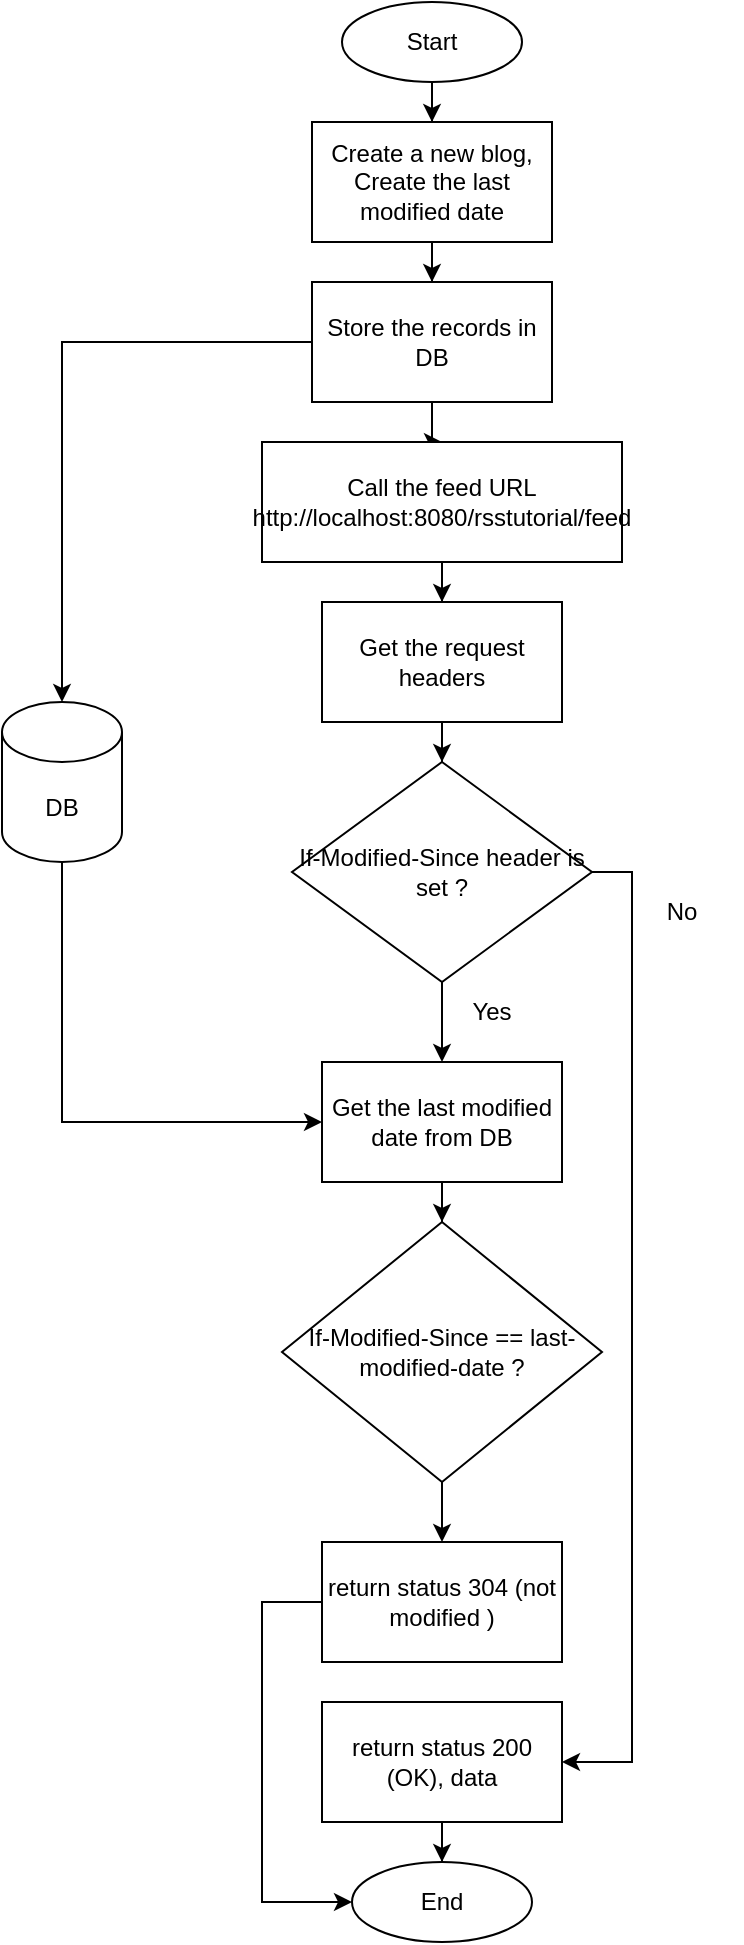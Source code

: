 <mxfile version="16.4.6" type="device"><diagram id="XjVtkhwVVqhU-RxAqPdc" name="Page-1"><mxGraphModel dx="1422" dy="762" grid="1" gridSize="10" guides="1" tooltips="1" connect="1" arrows="1" fold="1" page="1" pageScale="1" pageWidth="827" pageHeight="1169" math="0" shadow="0"><root><mxCell id="0"/><mxCell id="1" parent="0"/><mxCell id="juWee-80qnIfuP5Xo6LX-13" value="" style="edgeStyle=orthogonalEdgeStyle;rounded=0;orthogonalLoop=1;jettySize=auto;html=1;" edge="1" parent="1" source="juWee-80qnIfuP5Xo6LX-1" target="juWee-80qnIfuP5Xo6LX-3"><mxGeometry relative="1" as="geometry"/></mxCell><mxCell id="juWee-80qnIfuP5Xo6LX-1" value="Start" style="ellipse;whiteSpace=wrap;html=1;" vertex="1" parent="1"><mxGeometry x="280" y="10" width="90" height="40" as="geometry"/></mxCell><mxCell id="juWee-80qnIfuP5Xo6LX-14" value="" style="edgeStyle=orthogonalEdgeStyle;rounded=0;orthogonalLoop=1;jettySize=auto;html=1;" edge="1" parent="1" source="juWee-80qnIfuP5Xo6LX-3" target="juWee-80qnIfuP5Xo6LX-4"><mxGeometry relative="1" as="geometry"/></mxCell><mxCell id="juWee-80qnIfuP5Xo6LX-3" value="Create a new blog,&lt;br&gt;Create the last modified date" style="rounded=0;whiteSpace=wrap;html=1;" vertex="1" parent="1"><mxGeometry x="265" y="70" width="120" height="60" as="geometry"/></mxCell><mxCell id="juWee-80qnIfuP5Xo6LX-15" value="" style="edgeStyle=orthogonalEdgeStyle;rounded=0;orthogonalLoop=1;jettySize=auto;html=1;" edge="1" parent="1" source="juWee-80qnIfuP5Xo6LX-4" target="juWee-80qnIfuP5Xo6LX-5"><mxGeometry relative="1" as="geometry"/></mxCell><mxCell id="juWee-80qnIfuP5Xo6LX-16" value="" style="edgeStyle=orthogonalEdgeStyle;rounded=0;orthogonalLoop=1;jettySize=auto;html=1;" edge="1" parent="1" source="juWee-80qnIfuP5Xo6LX-4" target="juWee-80qnIfuP5Xo6LX-6"><mxGeometry relative="1" as="geometry"/></mxCell><mxCell id="juWee-80qnIfuP5Xo6LX-4" value="Store the records in DB" style="rounded=0;whiteSpace=wrap;html=1;" vertex="1" parent="1"><mxGeometry x="265" y="150" width="120" height="60" as="geometry"/></mxCell><mxCell id="juWee-80qnIfuP5Xo6LX-23" style="edgeStyle=orthogonalEdgeStyle;rounded=0;orthogonalLoop=1;jettySize=auto;html=1;entryX=0;entryY=0.5;entryDx=0;entryDy=0;" edge="1" parent="1" source="juWee-80qnIfuP5Xo6LX-5" target="juWee-80qnIfuP5Xo6LX-10"><mxGeometry relative="1" as="geometry"><Array as="points"><mxPoint x="140" y="570"/></Array></mxGeometry></mxCell><mxCell id="juWee-80qnIfuP5Xo6LX-5" value="DB" style="shape=cylinder3;whiteSpace=wrap;html=1;boundedLbl=1;backgroundOutline=1;size=15;" vertex="1" parent="1"><mxGeometry x="110" y="360" width="60" height="80" as="geometry"/></mxCell><mxCell id="juWee-80qnIfuP5Xo6LX-17" value="" style="edgeStyle=orthogonalEdgeStyle;rounded=0;orthogonalLoop=1;jettySize=auto;html=1;" edge="1" parent="1" source="juWee-80qnIfuP5Xo6LX-6" target="juWee-80qnIfuP5Xo6LX-7"><mxGeometry relative="1" as="geometry"/></mxCell><mxCell id="juWee-80qnIfuP5Xo6LX-6" value="Call the feed URL&lt;br&gt;http://localhost:8080/rsstutorial/feed" style="rounded=0;whiteSpace=wrap;html=1;" vertex="1" parent="1"><mxGeometry x="240" y="230" width="180" height="60" as="geometry"/></mxCell><mxCell id="juWee-80qnIfuP5Xo6LX-18" value="" style="edgeStyle=orthogonalEdgeStyle;rounded=0;orthogonalLoop=1;jettySize=auto;html=1;" edge="1" parent="1" source="juWee-80qnIfuP5Xo6LX-7" target="juWee-80qnIfuP5Xo6LX-8"><mxGeometry relative="1" as="geometry"/></mxCell><mxCell id="juWee-80qnIfuP5Xo6LX-7" value="Get the request headers" style="rounded=0;whiteSpace=wrap;html=1;" vertex="1" parent="1"><mxGeometry x="270" y="310" width="120" height="60" as="geometry"/></mxCell><mxCell id="juWee-80qnIfuP5Xo6LX-19" value="" style="edgeStyle=orthogonalEdgeStyle;rounded=0;orthogonalLoop=1;jettySize=auto;html=1;" edge="1" parent="1" source="juWee-80qnIfuP5Xo6LX-8" target="juWee-80qnIfuP5Xo6LX-10"><mxGeometry relative="1" as="geometry"/></mxCell><mxCell id="juWee-80qnIfuP5Xo6LX-21" style="edgeStyle=orthogonalEdgeStyle;rounded=0;orthogonalLoop=1;jettySize=auto;html=1;entryX=1;entryY=0.5;entryDx=0;entryDy=0;" edge="1" parent="1" source="juWee-80qnIfuP5Xo6LX-8" target="juWee-80qnIfuP5Xo6LX-12"><mxGeometry relative="1" as="geometry"><Array as="points"><mxPoint x="425" y="445"/><mxPoint x="425" y="890"/></Array></mxGeometry></mxCell><mxCell id="juWee-80qnIfuP5Xo6LX-8" value="If-Modified-Since header is set ?" style="rhombus;whiteSpace=wrap;html=1;" vertex="1" parent="1"><mxGeometry x="255" y="390" width="150" height="110" as="geometry"/></mxCell><mxCell id="juWee-80qnIfuP5Xo6LX-27" style="edgeStyle=orthogonalEdgeStyle;rounded=0;orthogonalLoop=1;jettySize=auto;html=1;entryX=0.5;entryY=0;entryDx=0;entryDy=0;" edge="1" parent="1" source="juWee-80qnIfuP5Xo6LX-9" target="juWee-80qnIfuP5Xo6LX-11"><mxGeometry relative="1" as="geometry"/></mxCell><mxCell id="juWee-80qnIfuP5Xo6LX-9" value="If-Modified-Since == last-modified-date ?" style="rhombus;whiteSpace=wrap;html=1;" vertex="1" parent="1"><mxGeometry x="250" y="620" width="160" height="130" as="geometry"/></mxCell><mxCell id="juWee-80qnIfuP5Xo6LX-24" value="" style="edgeStyle=orthogonalEdgeStyle;rounded=0;orthogonalLoop=1;jettySize=auto;html=1;" edge="1" parent="1" source="juWee-80qnIfuP5Xo6LX-10" target="juWee-80qnIfuP5Xo6LX-9"><mxGeometry relative="1" as="geometry"/></mxCell><mxCell id="juWee-80qnIfuP5Xo6LX-10" value="Get the last modified date from DB" style="rounded=0;whiteSpace=wrap;html=1;" vertex="1" parent="1"><mxGeometry x="270" y="540" width="120" height="60" as="geometry"/></mxCell><mxCell id="juWee-80qnIfuP5Xo6LX-31" style="edgeStyle=orthogonalEdgeStyle;rounded=0;orthogonalLoop=1;jettySize=auto;html=1;entryX=0;entryY=0.5;entryDx=0;entryDy=0;" edge="1" parent="1" source="juWee-80qnIfuP5Xo6LX-11" target="juWee-80qnIfuP5Xo6LX-29"><mxGeometry relative="1" as="geometry"><Array as="points"><mxPoint x="240" y="810"/><mxPoint x="240" y="960"/></Array></mxGeometry></mxCell><mxCell id="juWee-80qnIfuP5Xo6LX-11" value="return status 304 (not modified )" style="rounded=0;whiteSpace=wrap;html=1;" vertex="1" parent="1"><mxGeometry x="270" y="780" width="120" height="60" as="geometry"/></mxCell><mxCell id="juWee-80qnIfuP5Xo6LX-30" style="edgeStyle=orthogonalEdgeStyle;rounded=0;orthogonalLoop=1;jettySize=auto;html=1;entryX=0.5;entryY=0;entryDx=0;entryDy=0;" edge="1" parent="1" source="juWee-80qnIfuP5Xo6LX-12" target="juWee-80qnIfuP5Xo6LX-29"><mxGeometry relative="1" as="geometry"/></mxCell><mxCell id="juWee-80qnIfuP5Xo6LX-12" value="return status 200 (OK), data" style="rounded=0;whiteSpace=wrap;html=1;" vertex="1" parent="1"><mxGeometry x="270" y="860" width="120" height="60" as="geometry"/></mxCell><mxCell id="juWee-80qnIfuP5Xo6LX-20" value="Yes" style="text;html=1;strokeColor=none;fillColor=none;align=center;verticalAlign=middle;whiteSpace=wrap;rounded=0;" vertex="1" parent="1"><mxGeometry x="325" y="500" width="60" height="30" as="geometry"/></mxCell><mxCell id="juWee-80qnIfuP5Xo6LX-22" value="No" style="text;html=1;strokeColor=none;fillColor=none;align=center;verticalAlign=middle;whiteSpace=wrap;rounded=0;" vertex="1" parent="1"><mxGeometry x="420" y="450" width="60" height="30" as="geometry"/></mxCell><mxCell id="juWee-80qnIfuP5Xo6LX-29" value="End" style="ellipse;whiteSpace=wrap;html=1;" vertex="1" parent="1"><mxGeometry x="285" y="940" width="90" height="40" as="geometry"/></mxCell></root></mxGraphModel></diagram></mxfile>